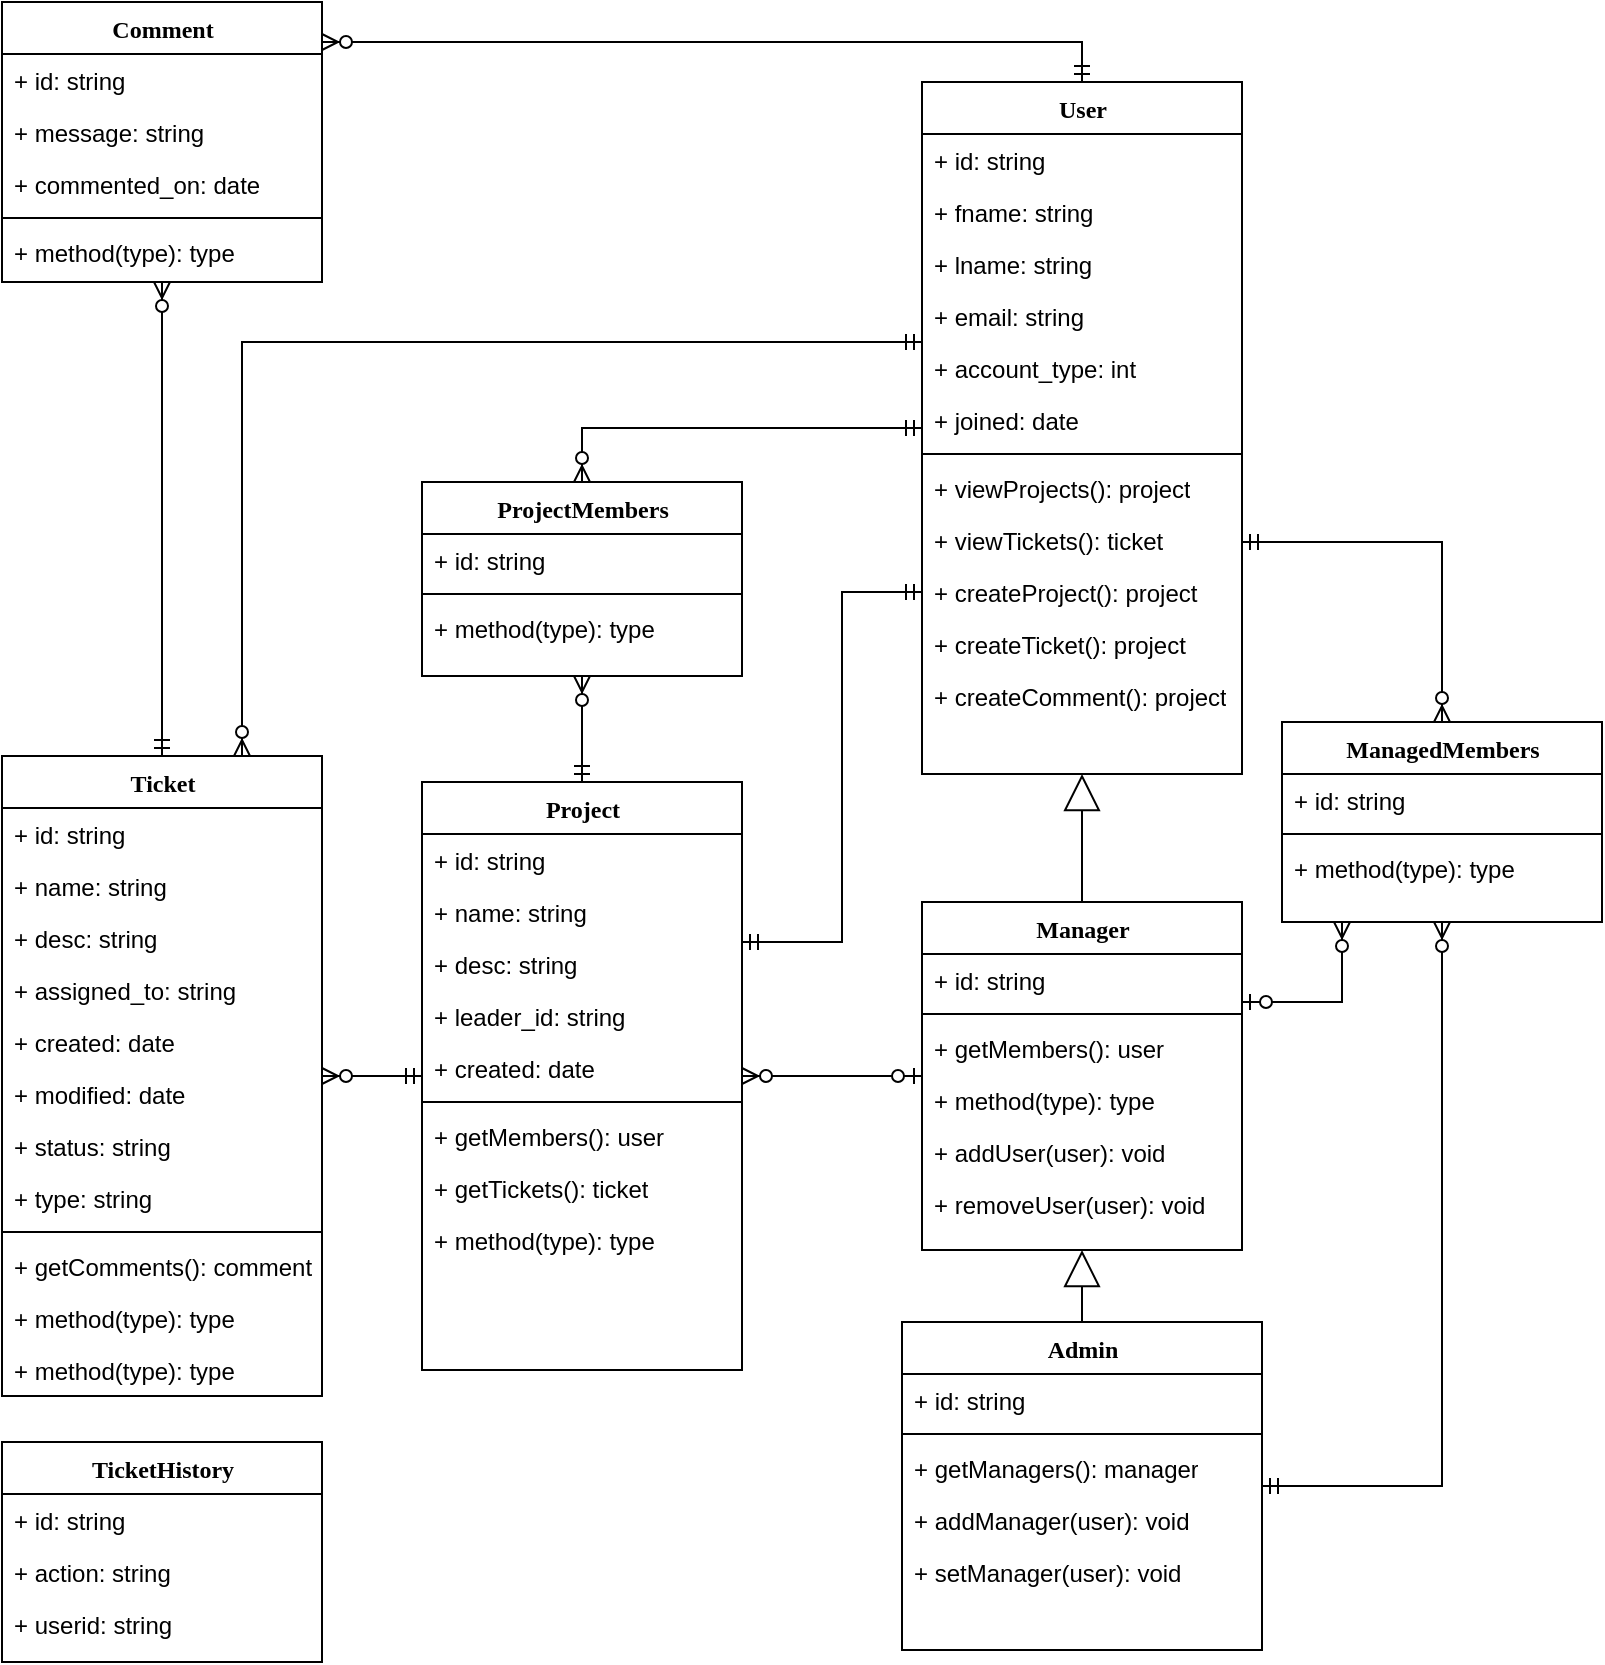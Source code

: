 <mxfile version="13.2.4" type="device"><diagram name="Page-1" id="9f46799a-70d6-7492-0946-bef42562c5a5"><mxGraphModel dx="1264" dy="592" grid="1" gridSize="10" guides="1" tooltips="1" connect="1" arrows="1" fold="1" page="1" pageScale="1" pageWidth="1100" pageHeight="850" background="#ffffff" math="0" shadow="0"><root><mxCell id="0"/><mxCell id="1" parent="0"/><mxCell id="mtLnhaWmC1mbXAbmF6wp-49" style="edgeStyle=orthogonalEdgeStyle;rounded=0;orthogonalLoop=1;jettySize=auto;html=1;startArrow=ERmandOne;startFill=0;endArrow=ERzeroToMany;endFill=1;entryX=0.5;entryY=0;entryDx=0;entryDy=0;" parent="1" source="78961159f06e98e8-43" target="mtLnhaWmC1mbXAbmF6wp-14" edge="1"><mxGeometry relative="1" as="geometry"/></mxCell><mxCell id="mtLnhaWmC1mbXAbmF6wp-52" style="edgeStyle=orthogonalEdgeStyle;rounded=0;orthogonalLoop=1;jettySize=auto;html=1;entryX=0.75;entryY=0;entryDx=0;entryDy=0;endArrow=ERzeroToMany;endFill=1;startArrow=ERmandOne;startFill=0;" parent="1" source="78961159f06e98e8-43" target="78961159f06e98e8-30" edge="1"><mxGeometry relative="1" as="geometry"><Array as="points"><mxPoint x="410" y="180"/></Array></mxGeometry></mxCell><mxCell id="mtLnhaWmC1mbXAbmF6wp-53" style="edgeStyle=orthogonalEdgeStyle;rounded=0;orthogonalLoop=1;jettySize=auto;html=1;entryX=0.5;entryY=0;entryDx=0;entryDy=0;endArrow=ERmandOne;endFill=0;startArrow=ERzeroToMany;startFill=1;exitX=0.5;exitY=1;exitDx=0;exitDy=0;" parent="1" source="mtLnhaWmC1mbXAbmF6wp-37" target="78961159f06e98e8-30" edge="1"><mxGeometry relative="1" as="geometry"><Array as="points"><mxPoint x="370" y="180"/><mxPoint x="370" y="180"/></Array></mxGeometry></mxCell><mxCell id="78961159f06e98e8-128" style="edgeStyle=orthogonalEdgeStyle;html=1;labelBackgroundColor=none;startFill=0;startSize=8;endArrow=block;endFill=0;endSize=16;fontFamily=Verdana;fontSize=12;exitX=0.5;exitY=0;exitDx=0;exitDy=0;entryX=0.5;entryY=1;entryDx=0;entryDy=0;" parent="1" source="78961159f06e98e8-82" target="mtLnhaWmC1mbXAbmF6wp-4" edge="1"><mxGeometry relative="1" as="geometry"><Array as="points"><mxPoint x="830" y="670"/></Array></mxGeometry></mxCell><mxCell id="mtLnhaWmC1mbXAbmF6wp-11" style="edgeStyle=orthogonalEdgeStyle;html=1;labelBackgroundColor=none;startFill=0;startSize=8;endArrow=block;endFill=0;endSize=16;fontFamily=Verdana;fontSize=12;exitX=0.5;exitY=0;exitDx=0;exitDy=0;entryX=0.5;entryY=1;entryDx=0;entryDy=0;" parent="1" source="mtLnhaWmC1mbXAbmF6wp-4" target="78961159f06e98e8-43" edge="1"><mxGeometry relative="1" as="geometry"><Array as="points"><mxPoint x="830" y="450"/><mxPoint x="830" y="450"/></Array><mxPoint x="830" y="482" as="sourcePoint"/><mxPoint x="830" y="360" as="targetPoint"/></mxGeometry></mxCell><mxCell id="mtLnhaWmC1mbXAbmF6wp-50" style="edgeStyle=orthogonalEdgeStyle;rounded=0;orthogonalLoop=1;jettySize=auto;html=1;endArrow=ERmandOne;endFill=0;startArrow=ERzeroToMany;startFill=1;" parent="1" source="mtLnhaWmC1mbXAbmF6wp-14" target="mtLnhaWmC1mbXAbmF6wp-26" edge="1"><mxGeometry relative="1" as="geometry"/></mxCell><mxCell id="mtLnhaWmC1mbXAbmF6wp-51" style="edgeStyle=orthogonalEdgeStyle;rounded=0;orthogonalLoop=1;jettySize=auto;html=1;startArrow=ERmandOne;startFill=0;endArrow=ERzeroToMany;endFill=1;" parent="1" source="mtLnhaWmC1mbXAbmF6wp-26" target="78961159f06e98e8-30" edge="1"><mxGeometry relative="1" as="geometry"/></mxCell><mxCell id="mtLnhaWmC1mbXAbmF6wp-54" style="edgeStyle=orthogonalEdgeStyle;rounded=0;orthogonalLoop=1;jettySize=auto;html=1;startArrow=ERzeroToOne;startFill=1;endArrow=ERzeroToMany;endFill=1;" parent="1" source="mtLnhaWmC1mbXAbmF6wp-4" target="mtLnhaWmC1mbXAbmF6wp-26" edge="1"><mxGeometry relative="1" as="geometry"/></mxCell><mxCell id="mtLnhaWmC1mbXAbmF6wp-48" style="edgeStyle=orthogonalEdgeStyle;rounded=0;orthogonalLoop=1;jettySize=auto;html=1;entryX=0.5;entryY=0;entryDx=0;entryDy=0;endArrow=ERmandOne;endFill=0;startArrow=ERzeroToMany;startFill=1;" parent="1" source="mtLnhaWmC1mbXAbmF6wp-37" target="78961159f06e98e8-43" edge="1"><mxGeometry relative="1" as="geometry"><mxPoint x="570" y="-110" as="sourcePoint"/><Array as="points"><mxPoint x="830" y="30"/></Array></mxGeometry></mxCell><mxCell id="mtLnhaWmC1mbXAbmF6wp-109" style="edgeStyle=orthogonalEdgeStyle;rounded=0;orthogonalLoop=1;jettySize=auto;html=1;startArrow=ERmandOne;startFill=0;endArrow=ERmandOne;endFill=0;" parent="1" source="78961159f06e98e8-43" target="mtLnhaWmC1mbXAbmF6wp-26" edge="1"><mxGeometry relative="1" as="geometry"><Array as="points"><mxPoint x="710" y="305"/><mxPoint x="710" y="480"/></Array></mxGeometry></mxCell><mxCell id="78961159f06e98e8-43" value="User" style="swimlane;html=1;fontStyle=1;align=center;verticalAlign=top;childLayout=stackLayout;horizontal=1;startSize=26;horizontalStack=0;resizeParent=1;resizeLast=0;collapsible=1;marginBottom=0;swimlaneFillColor=#ffffff;rounded=0;shadow=0;comic=0;labelBackgroundColor=none;strokeWidth=1;fillColor=none;fontFamily=Verdana;fontSize=12" parent="1" vertex="1"><mxGeometry x="750" y="50" width="160" height="346" as="geometry"/></mxCell><mxCell id="78961159f06e98e8-44" value="+ id: string" style="text;html=1;strokeColor=none;fillColor=none;align=left;verticalAlign=top;spacingLeft=4;spacingRight=4;whiteSpace=wrap;overflow=hidden;rotatable=0;points=[[0,0.5],[1,0.5]];portConstraint=eastwest;" parent="78961159f06e98e8-43" vertex="1"><mxGeometry y="26" width="160" height="26" as="geometry"/></mxCell><mxCell id="78961159f06e98e8-45" value="+ fname: string" style="text;html=1;strokeColor=none;fillColor=none;align=left;verticalAlign=top;spacingLeft=4;spacingRight=4;whiteSpace=wrap;overflow=hidden;rotatable=0;points=[[0,0.5],[1,0.5]];portConstraint=eastwest;" parent="78961159f06e98e8-43" vertex="1"><mxGeometry y="52" width="160" height="26" as="geometry"/></mxCell><mxCell id="78961159f06e98e8-49" value="+ lname: string" style="text;html=1;strokeColor=none;fillColor=none;align=left;verticalAlign=top;spacingLeft=4;spacingRight=4;whiteSpace=wrap;overflow=hidden;rotatable=0;points=[[0,0.5],[1,0.5]];portConstraint=eastwest;" parent="78961159f06e98e8-43" vertex="1"><mxGeometry y="78" width="160" height="26" as="geometry"/></mxCell><mxCell id="mtLnhaWmC1mbXAbmF6wp-2" value="+ email: string" style="text;html=1;strokeColor=none;fillColor=none;align=left;verticalAlign=top;spacingLeft=4;spacingRight=4;whiteSpace=wrap;overflow=hidden;rotatable=0;points=[[0,0.5],[1,0.5]];portConstraint=eastwest;" parent="78961159f06e98e8-43" vertex="1"><mxGeometry y="104" width="160" height="26" as="geometry"/></mxCell><mxCell id="78961159f06e98e8-50" value="+ account_type: int" style="text;html=1;strokeColor=none;fillColor=none;align=left;verticalAlign=top;spacingLeft=4;spacingRight=4;whiteSpace=wrap;overflow=hidden;rotatable=0;points=[[0,0.5],[1,0.5]];portConstraint=eastwest;" parent="78961159f06e98e8-43" vertex="1"><mxGeometry y="130" width="160" height="26" as="geometry"/></mxCell><mxCell id="mtLnhaWmC1mbXAbmF6wp-3" value="+ joined: date" style="text;html=1;strokeColor=none;fillColor=none;align=left;verticalAlign=top;spacingLeft=4;spacingRight=4;whiteSpace=wrap;overflow=hidden;rotatable=0;points=[[0,0.5],[1,0.5]];portConstraint=eastwest;" parent="78961159f06e98e8-43" vertex="1"><mxGeometry y="156" width="160" height="26" as="geometry"/></mxCell><mxCell id="78961159f06e98e8-51" value="" style="line;html=1;strokeWidth=1;fillColor=none;align=left;verticalAlign=middle;spacingTop=-1;spacingLeft=3;spacingRight=3;rotatable=0;labelPosition=right;points=[];portConstraint=eastwest;" parent="78961159f06e98e8-43" vertex="1"><mxGeometry y="182" width="160" height="8" as="geometry"/></mxCell><mxCell id="78961159f06e98e8-52" value="+ viewProjects(): project" style="text;html=1;strokeColor=none;fillColor=none;align=left;verticalAlign=top;spacingLeft=4;spacingRight=4;whiteSpace=wrap;overflow=hidden;rotatable=0;points=[[0,0.5],[1,0.5]];portConstraint=eastwest;" parent="78961159f06e98e8-43" vertex="1"><mxGeometry y="190" width="160" height="26" as="geometry"/></mxCell><mxCell id="78961159f06e98e8-53" value="+ viewTickets(): ticket" style="text;html=1;strokeColor=none;fillColor=none;align=left;verticalAlign=top;spacingLeft=4;spacingRight=4;whiteSpace=wrap;overflow=hidden;rotatable=0;points=[[0,0.5],[1,0.5]];portConstraint=eastwest;" parent="78961159f06e98e8-43" vertex="1"><mxGeometry y="216" width="160" height="26" as="geometry"/></mxCell><mxCell id="mtLnhaWmC1mbXAbmF6wp-69" value="+ createProject(): project" style="text;html=1;strokeColor=none;fillColor=none;align=left;verticalAlign=top;spacingLeft=4;spacingRight=4;whiteSpace=wrap;overflow=hidden;rotatable=0;points=[[0,0.5],[1,0.5]];portConstraint=eastwest;" parent="78961159f06e98e8-43" vertex="1"><mxGeometry y="242" width="160" height="26" as="geometry"/></mxCell><mxCell id="mtLnhaWmC1mbXAbmF6wp-70" value="+ createTicket(): project" style="text;html=1;strokeColor=none;fillColor=none;align=left;verticalAlign=top;spacingLeft=4;spacingRight=4;whiteSpace=wrap;overflow=hidden;rotatable=0;points=[[0,0.5],[1,0.5]];portConstraint=eastwest;" parent="78961159f06e98e8-43" vertex="1"><mxGeometry y="268" width="160" height="26" as="geometry"/></mxCell><mxCell id="mtLnhaWmC1mbXAbmF6wp-71" value="+ createComment(): project" style="text;html=1;strokeColor=none;fillColor=none;align=left;verticalAlign=top;spacingLeft=4;spacingRight=4;whiteSpace=wrap;overflow=hidden;rotatable=0;points=[[0,0.5],[1,0.5]];portConstraint=eastwest;" parent="78961159f06e98e8-43" vertex="1"><mxGeometry y="294" width="160" height="26" as="geometry"/></mxCell><mxCell id="mtLnhaWmC1mbXAbmF6wp-106" style="edgeStyle=orthogonalEdgeStyle;rounded=0;orthogonalLoop=1;jettySize=auto;html=1;startArrow=ERzeroToOne;startFill=1;endArrow=ERzeroToMany;endFill=1;" parent="1" source="mtLnhaWmC1mbXAbmF6wp-4" target="mtLnhaWmC1mbXAbmF6wp-100" edge="1"><mxGeometry relative="1" as="geometry"><Array as="points"><mxPoint x="960" y="510"/></Array></mxGeometry></mxCell><mxCell id="mtLnhaWmC1mbXAbmF6wp-107" style="edgeStyle=orthogonalEdgeStyle;rounded=0;orthogonalLoop=1;jettySize=auto;html=1;exitX=0.5;exitY=0;exitDx=0;exitDy=0;startArrow=ERzeroToMany;startFill=1;endArrow=ERmandOne;endFill=0;" parent="1" source="mtLnhaWmC1mbXAbmF6wp-100" target="78961159f06e98e8-43" edge="1"><mxGeometry relative="1" as="geometry"><Array as="points"><mxPoint x="1010" y="280"/></Array></mxGeometry></mxCell><mxCell id="mtLnhaWmC1mbXAbmF6wp-4" value="Manager" style="swimlane;html=1;fontStyle=1;align=center;verticalAlign=top;childLayout=stackLayout;horizontal=1;startSize=26;horizontalStack=0;resizeParent=1;resizeLast=0;collapsible=1;marginBottom=0;swimlaneFillColor=#ffffff;rounded=0;shadow=0;comic=0;labelBackgroundColor=none;strokeWidth=1;fillColor=none;fontFamily=Verdana;fontSize=12" parent="1" vertex="1"><mxGeometry x="750" y="460" width="160" height="174" as="geometry"/></mxCell><mxCell id="mtLnhaWmC1mbXAbmF6wp-5" value="+ id: string" style="text;html=1;strokeColor=none;fillColor=none;align=left;verticalAlign=top;spacingLeft=4;spacingRight=4;whiteSpace=wrap;overflow=hidden;rotatable=0;points=[[0,0.5],[1,0.5]];portConstraint=eastwest;" parent="mtLnhaWmC1mbXAbmF6wp-4" vertex="1"><mxGeometry y="26" width="160" height="26" as="geometry"/></mxCell><mxCell id="mtLnhaWmC1mbXAbmF6wp-8" value="" style="line;html=1;strokeWidth=1;fillColor=none;align=left;verticalAlign=middle;spacingTop=-1;spacingLeft=3;spacingRight=3;rotatable=0;labelPosition=right;points=[];portConstraint=eastwest;" parent="mtLnhaWmC1mbXAbmF6wp-4" vertex="1"><mxGeometry y="52" width="160" height="8" as="geometry"/></mxCell><mxCell id="mtLnhaWmC1mbXAbmF6wp-9" value="+ getMembers(): user" style="text;html=1;strokeColor=none;fillColor=none;align=left;verticalAlign=top;spacingLeft=4;spacingRight=4;whiteSpace=wrap;overflow=hidden;rotatable=0;points=[[0,0.5],[1,0.5]];portConstraint=eastwest;" parent="mtLnhaWmC1mbXAbmF6wp-4" vertex="1"><mxGeometry y="60" width="160" height="26" as="geometry"/></mxCell><mxCell id="mtLnhaWmC1mbXAbmF6wp-10" value="+ method(type): type" style="text;html=1;strokeColor=none;fillColor=none;align=left;verticalAlign=top;spacingLeft=4;spacingRight=4;whiteSpace=wrap;overflow=hidden;rotatable=0;points=[[0,0.5],[1,0.5]];portConstraint=eastwest;" parent="mtLnhaWmC1mbXAbmF6wp-4" vertex="1"><mxGeometry y="86" width="160" height="26" as="geometry"/></mxCell><mxCell id="mtLnhaWmC1mbXAbmF6wp-67" value="+ addUser(user): void" style="text;html=1;strokeColor=none;fillColor=none;align=left;verticalAlign=top;spacingLeft=4;spacingRight=4;whiteSpace=wrap;overflow=hidden;rotatable=0;points=[[0,0.5],[1,0.5]];portConstraint=eastwest;" parent="mtLnhaWmC1mbXAbmF6wp-4" vertex="1"><mxGeometry y="112" width="160" height="26" as="geometry"/></mxCell><mxCell id="mtLnhaWmC1mbXAbmF6wp-68" value="+ removeUser(user): void" style="text;html=1;strokeColor=none;fillColor=none;align=left;verticalAlign=top;spacingLeft=4;spacingRight=4;whiteSpace=wrap;overflow=hidden;rotatable=0;points=[[0,0.5],[1,0.5]];portConstraint=eastwest;" parent="mtLnhaWmC1mbXAbmF6wp-4" vertex="1"><mxGeometry y="138" width="160" height="26" as="geometry"/></mxCell><mxCell id="mtLnhaWmC1mbXAbmF6wp-108" style="edgeStyle=orthogonalEdgeStyle;rounded=0;orthogonalLoop=1;jettySize=auto;html=1;endArrow=ERzeroToMany;endFill=1;startArrow=ERmandOne;startFill=0;" parent="1" source="78961159f06e98e8-82" target="mtLnhaWmC1mbXAbmF6wp-100" edge="1"><mxGeometry relative="1" as="geometry"><Array as="points"><mxPoint x="1010" y="752"/></Array></mxGeometry></mxCell><mxCell id="mtLnhaWmC1mbXAbmF6wp-37" value="Comment" style="swimlane;html=1;fontStyle=1;align=center;verticalAlign=top;childLayout=stackLayout;horizontal=1;startSize=26;horizontalStack=0;resizeParent=1;resizeLast=0;collapsible=1;marginBottom=0;swimlaneFillColor=#ffffff;rounded=0;shadow=0;comic=0;labelBackgroundColor=none;strokeWidth=1;fillColor=none;fontFamily=Verdana;fontSize=12" parent="1" vertex="1"><mxGeometry x="290" y="10" width="160" height="140" as="geometry"/></mxCell><mxCell id="mtLnhaWmC1mbXAbmF6wp-38" value="+ id: string" style="text;html=1;strokeColor=none;fillColor=none;align=left;verticalAlign=top;spacingLeft=4;spacingRight=4;whiteSpace=wrap;overflow=hidden;rotatable=0;points=[[0,0.5],[1,0.5]];portConstraint=eastwest;" parent="mtLnhaWmC1mbXAbmF6wp-37" vertex="1"><mxGeometry y="26" width="160" height="26" as="geometry"/></mxCell><mxCell id="mtLnhaWmC1mbXAbmF6wp-39" value="+ message: string" style="text;html=1;strokeColor=none;fillColor=none;align=left;verticalAlign=top;spacingLeft=4;spacingRight=4;whiteSpace=wrap;overflow=hidden;rotatable=0;points=[[0,0.5],[1,0.5]];portConstraint=eastwest;" parent="mtLnhaWmC1mbXAbmF6wp-37" vertex="1"><mxGeometry y="52" width="160" height="26" as="geometry"/></mxCell><mxCell id="mtLnhaWmC1mbXAbmF6wp-40" value="+ commented_on: date" style="text;html=1;strokeColor=none;fillColor=none;align=left;verticalAlign=top;spacingLeft=4;spacingRight=4;whiteSpace=wrap;overflow=hidden;rotatable=0;points=[[0,0.5],[1,0.5]];portConstraint=eastwest;" parent="mtLnhaWmC1mbXAbmF6wp-37" vertex="1"><mxGeometry y="78" width="160" height="26" as="geometry"/></mxCell><mxCell id="mtLnhaWmC1mbXAbmF6wp-44" value="" style="line;html=1;strokeWidth=1;fillColor=none;align=left;verticalAlign=middle;spacingTop=-1;spacingLeft=3;spacingRight=3;rotatable=0;labelPosition=right;points=[];portConstraint=eastwest;" parent="mtLnhaWmC1mbXAbmF6wp-37" vertex="1"><mxGeometry y="104" width="160" height="8" as="geometry"/></mxCell><mxCell id="mtLnhaWmC1mbXAbmF6wp-45" value="+ method(type): type" style="text;html=1;strokeColor=none;fillColor=none;align=left;verticalAlign=top;spacingLeft=4;spacingRight=4;whiteSpace=wrap;overflow=hidden;rotatable=0;points=[[0,0.5],[1,0.5]];portConstraint=eastwest;" parent="mtLnhaWmC1mbXAbmF6wp-37" vertex="1"><mxGeometry y="112" width="160" height="26" as="geometry"/></mxCell><mxCell id="78961159f06e98e8-82" value="Admin" style="swimlane;html=1;fontStyle=1;align=center;verticalAlign=top;childLayout=stackLayout;horizontal=1;startSize=26;horizontalStack=0;resizeParent=1;resizeLast=0;collapsible=1;marginBottom=0;swimlaneFillColor=#ffffff;rounded=0;shadow=0;comic=0;labelBackgroundColor=none;strokeWidth=1;fillColor=none;fontFamily=Verdana;fontSize=12" parent="1" vertex="1"><mxGeometry x="740" y="670" width="180" height="164" as="geometry"/></mxCell><mxCell id="78961159f06e98e8-83" value="+ id: string" style="text;html=1;strokeColor=none;fillColor=none;align=left;verticalAlign=top;spacingLeft=4;spacingRight=4;whiteSpace=wrap;overflow=hidden;rotatable=0;points=[[0,0.5],[1,0.5]];portConstraint=eastwest;" parent="78961159f06e98e8-82" vertex="1"><mxGeometry y="26" width="180" height="26" as="geometry"/></mxCell><mxCell id="78961159f06e98e8-90" value="" style="line;html=1;strokeWidth=1;fillColor=none;align=left;verticalAlign=middle;spacingTop=-1;spacingLeft=3;spacingRight=3;rotatable=0;labelPosition=right;points=[];portConstraint=eastwest;" parent="78961159f06e98e8-82" vertex="1"><mxGeometry y="52" width="180" height="8" as="geometry"/></mxCell><mxCell id="78961159f06e98e8-91" value="+ getManagers(): manager" style="text;html=1;strokeColor=none;fillColor=none;align=left;verticalAlign=top;spacingLeft=4;spacingRight=4;whiteSpace=wrap;overflow=hidden;rotatable=0;points=[[0,0.5],[1,0.5]];portConstraint=eastwest;" parent="78961159f06e98e8-82" vertex="1"><mxGeometry y="60" width="180" height="26" as="geometry"/></mxCell><mxCell id="78961159f06e98e8-94" value="+ addManager(user): void" style="text;html=1;strokeColor=none;fillColor=none;align=left;verticalAlign=top;spacingLeft=4;spacingRight=4;whiteSpace=wrap;overflow=hidden;rotatable=0;points=[[0,0.5],[1,0.5]];portConstraint=eastwest;" parent="78961159f06e98e8-82" vertex="1"><mxGeometry y="86" width="180" height="26" as="geometry"/></mxCell><mxCell id="mtLnhaWmC1mbXAbmF6wp-84" value="+ setManager(user): void" style="text;html=1;strokeColor=none;fillColor=none;align=left;verticalAlign=top;spacingLeft=4;spacingRight=4;whiteSpace=wrap;overflow=hidden;rotatable=0;points=[[0,0.5],[1,0.5]];portConstraint=eastwest;" parent="78961159f06e98e8-82" vertex="1"><mxGeometry y="112" width="180" height="26" as="geometry"/></mxCell><mxCell id="mtLnhaWmC1mbXAbmF6wp-100" value="ManagedMembers" style="swimlane;html=1;fontStyle=1;align=center;verticalAlign=top;childLayout=stackLayout;horizontal=1;startSize=26;horizontalStack=0;resizeParent=1;resizeLast=0;collapsible=1;marginBottom=0;swimlaneFillColor=#ffffff;rounded=0;shadow=0;comic=0;labelBackgroundColor=none;strokeWidth=1;fillColor=none;fontFamily=Verdana;fontSize=12" parent="1" vertex="1"><mxGeometry x="930" y="370" width="160" height="100" as="geometry"/></mxCell><mxCell id="mtLnhaWmC1mbXAbmF6wp-101" value="+ id: string" style="text;html=1;strokeColor=none;fillColor=none;align=left;verticalAlign=top;spacingLeft=4;spacingRight=4;whiteSpace=wrap;overflow=hidden;rotatable=0;points=[[0,0.5],[1,0.5]];portConstraint=eastwest;" parent="mtLnhaWmC1mbXAbmF6wp-100" vertex="1"><mxGeometry y="26" width="160" height="26" as="geometry"/></mxCell><mxCell id="mtLnhaWmC1mbXAbmF6wp-102" value="" style="line;html=1;strokeWidth=1;fillColor=none;align=left;verticalAlign=middle;spacingTop=-1;spacingLeft=3;spacingRight=3;rotatable=0;labelPosition=right;points=[];portConstraint=eastwest;" parent="mtLnhaWmC1mbXAbmF6wp-100" vertex="1"><mxGeometry y="52" width="160" height="8" as="geometry"/></mxCell><mxCell id="mtLnhaWmC1mbXAbmF6wp-103" value="+ method(type): type" style="text;html=1;strokeColor=none;fillColor=none;align=left;verticalAlign=top;spacingLeft=4;spacingRight=4;whiteSpace=wrap;overflow=hidden;rotatable=0;points=[[0,0.5],[1,0.5]];portConstraint=eastwest;" parent="mtLnhaWmC1mbXAbmF6wp-100" vertex="1"><mxGeometry y="60" width="160" height="26" as="geometry"/></mxCell><mxCell id="mtLnhaWmC1mbXAbmF6wp-26" value="Project" style="swimlane;html=1;fontStyle=1;align=center;verticalAlign=top;childLayout=stackLayout;horizontal=1;startSize=26;horizontalStack=0;resizeParent=1;resizeLast=0;collapsible=1;marginBottom=0;swimlaneFillColor=#ffffff;rounded=0;shadow=0;comic=0;labelBackgroundColor=none;strokeWidth=1;fillColor=none;fontFamily=Verdana;fontSize=12" parent="1" vertex="1"><mxGeometry x="500" y="400" width="160" height="294" as="geometry"/></mxCell><mxCell id="mtLnhaWmC1mbXAbmF6wp-27" value="+ id: string" style="text;html=1;strokeColor=none;fillColor=none;align=left;verticalAlign=top;spacingLeft=4;spacingRight=4;whiteSpace=wrap;overflow=hidden;rotatable=0;points=[[0,0.5],[1,0.5]];portConstraint=eastwest;" parent="mtLnhaWmC1mbXAbmF6wp-26" vertex="1"><mxGeometry y="26" width="160" height="26" as="geometry"/></mxCell><mxCell id="mtLnhaWmC1mbXAbmF6wp-28" value="+ name: string" style="text;html=1;strokeColor=none;fillColor=none;align=left;verticalAlign=top;spacingLeft=4;spacingRight=4;whiteSpace=wrap;overflow=hidden;rotatable=0;points=[[0,0.5],[1,0.5]];portConstraint=eastwest;" parent="mtLnhaWmC1mbXAbmF6wp-26" vertex="1"><mxGeometry y="52" width="160" height="26" as="geometry"/></mxCell><mxCell id="mtLnhaWmC1mbXAbmF6wp-29" value="+ desc: string" style="text;html=1;strokeColor=none;fillColor=none;align=left;verticalAlign=top;spacingLeft=4;spacingRight=4;whiteSpace=wrap;overflow=hidden;rotatable=0;points=[[0,0.5],[1,0.5]];portConstraint=eastwest;" parent="mtLnhaWmC1mbXAbmF6wp-26" vertex="1"><mxGeometry y="78" width="160" height="26" as="geometry"/></mxCell><mxCell id="mtLnhaWmC1mbXAbmF6wp-31" value="+ leader_id: string" style="text;html=1;strokeColor=none;fillColor=none;align=left;verticalAlign=top;spacingLeft=4;spacingRight=4;whiteSpace=wrap;overflow=hidden;rotatable=0;points=[[0,0.5],[1,0.5]];portConstraint=eastwest;" parent="mtLnhaWmC1mbXAbmF6wp-26" vertex="1"><mxGeometry y="104" width="160" height="26" as="geometry"/></mxCell><mxCell id="mtLnhaWmC1mbXAbmF6wp-32" value="+ created: date" style="text;html=1;strokeColor=none;fillColor=none;align=left;verticalAlign=top;spacingLeft=4;spacingRight=4;whiteSpace=wrap;overflow=hidden;rotatable=0;points=[[0,0.5],[1,0.5]];portConstraint=eastwest;" parent="mtLnhaWmC1mbXAbmF6wp-26" vertex="1"><mxGeometry y="130" width="160" height="26" as="geometry"/></mxCell><mxCell id="mtLnhaWmC1mbXAbmF6wp-33" value="" style="line;html=1;strokeWidth=1;fillColor=none;align=left;verticalAlign=middle;spacingTop=-1;spacingLeft=3;spacingRight=3;rotatable=0;labelPosition=right;points=[];portConstraint=eastwest;" parent="mtLnhaWmC1mbXAbmF6wp-26" vertex="1"><mxGeometry y="156" width="160" height="8" as="geometry"/></mxCell><mxCell id="mtLnhaWmC1mbXAbmF6wp-34" value="+ getMembers(): user" style="text;html=1;strokeColor=none;fillColor=none;align=left;verticalAlign=top;spacingLeft=4;spacingRight=4;whiteSpace=wrap;overflow=hidden;rotatable=0;points=[[0,0.5],[1,0.5]];portConstraint=eastwest;" parent="mtLnhaWmC1mbXAbmF6wp-26" vertex="1"><mxGeometry y="164" width="160" height="26" as="geometry"/></mxCell><mxCell id="mtLnhaWmC1mbXAbmF6wp-35" value="+ getTickets(): ticket" style="text;html=1;strokeColor=none;fillColor=none;align=left;verticalAlign=top;spacingLeft=4;spacingRight=4;whiteSpace=wrap;overflow=hidden;rotatable=0;points=[[0,0.5],[1,0.5]];portConstraint=eastwest;" parent="mtLnhaWmC1mbXAbmF6wp-26" vertex="1"><mxGeometry y="190" width="160" height="26" as="geometry"/></mxCell><mxCell id="mtLnhaWmC1mbXAbmF6wp-36" value="+ method(type): type" style="text;html=1;strokeColor=none;fillColor=none;align=left;verticalAlign=top;spacingLeft=4;spacingRight=4;whiteSpace=wrap;overflow=hidden;rotatable=0;points=[[0,0.5],[1,0.5]];portConstraint=eastwest;" parent="mtLnhaWmC1mbXAbmF6wp-26" vertex="1"><mxGeometry y="216" width="160" height="26" as="geometry"/></mxCell><mxCell id="78961159f06e98e8-30" value="Ticket" style="swimlane;html=1;fontStyle=1;align=center;verticalAlign=top;childLayout=stackLayout;horizontal=1;startSize=26;horizontalStack=0;resizeParent=1;resizeLast=0;collapsible=1;marginBottom=0;swimlaneFillColor=#ffffff;rounded=0;shadow=0;comic=0;labelBackgroundColor=none;strokeWidth=1;fillColor=none;fontFamily=Verdana;fontSize=12" parent="1" vertex="1"><mxGeometry x="290" y="387" width="160" height="320" as="geometry"/></mxCell><mxCell id="mtLnhaWmC1mbXAbmF6wp-13" value="+ id: string" style="text;html=1;strokeColor=none;fillColor=none;align=left;verticalAlign=top;spacingLeft=4;spacingRight=4;whiteSpace=wrap;overflow=hidden;rotatable=0;points=[[0,0.5],[1,0.5]];portConstraint=eastwest;" parent="78961159f06e98e8-30" vertex="1"><mxGeometry y="26" width="160" height="26" as="geometry"/></mxCell><mxCell id="78961159f06e98e8-31" value="+ name: string" style="text;html=1;strokeColor=none;fillColor=none;align=left;verticalAlign=top;spacingLeft=4;spacingRight=4;whiteSpace=wrap;overflow=hidden;rotatable=0;points=[[0,0.5],[1,0.5]];portConstraint=eastwest;" parent="78961159f06e98e8-30" vertex="1"><mxGeometry y="52" width="160" height="26" as="geometry"/></mxCell><mxCell id="78961159f06e98e8-32" value="+ desc: string" style="text;html=1;strokeColor=none;fillColor=none;align=left;verticalAlign=top;spacingLeft=4;spacingRight=4;whiteSpace=wrap;overflow=hidden;rotatable=0;points=[[0,0.5],[1,0.5]];portConstraint=eastwest;" parent="78961159f06e98e8-30" vertex="1"><mxGeometry y="78" width="160" height="26" as="geometry"/></mxCell><mxCell id="mtLnhaWmC1mbXAbmF6wp-75" value="+ assigned_to: string" style="text;html=1;strokeColor=none;fillColor=none;align=left;verticalAlign=top;spacingLeft=4;spacingRight=4;whiteSpace=wrap;overflow=hidden;rotatable=0;points=[[0,0.5],[1,0.5]];portConstraint=eastwest;" parent="78961159f06e98e8-30" vertex="1"><mxGeometry y="104" width="160" height="26" as="geometry"/></mxCell><mxCell id="78961159f06e98e8-36" value="+ created: date" style="text;html=1;strokeColor=none;fillColor=none;align=left;verticalAlign=top;spacingLeft=4;spacingRight=4;whiteSpace=wrap;overflow=hidden;rotatable=0;points=[[0,0.5],[1,0.5]];portConstraint=eastwest;" parent="78961159f06e98e8-30" vertex="1"><mxGeometry y="130" width="160" height="26" as="geometry"/></mxCell><mxCell id="78961159f06e98e8-34" value="+ modified: date" style="text;html=1;strokeColor=none;fillColor=none;align=left;verticalAlign=top;spacingLeft=4;spacingRight=4;whiteSpace=wrap;overflow=hidden;rotatable=0;points=[[0,0.5],[1,0.5]];portConstraint=eastwest;" parent="78961159f06e98e8-30" vertex="1"><mxGeometry y="156" width="160" height="26" as="geometry"/></mxCell><mxCell id="mtLnhaWmC1mbXAbmF6wp-74" value="+ status: string" style="text;html=1;strokeColor=none;fillColor=none;align=left;verticalAlign=top;spacingLeft=4;spacingRight=4;whiteSpace=wrap;overflow=hidden;rotatable=0;points=[[0,0.5],[1,0.5]];portConstraint=eastwest;" parent="78961159f06e98e8-30" vertex="1"><mxGeometry y="182" width="160" height="26" as="geometry"/></mxCell><mxCell id="mtLnhaWmC1mbXAbmF6wp-76" value="+ type: string" style="text;html=1;strokeColor=none;fillColor=none;align=left;verticalAlign=top;spacingLeft=4;spacingRight=4;whiteSpace=wrap;overflow=hidden;rotatable=0;points=[[0,0.5],[1,0.5]];portConstraint=eastwest;" parent="78961159f06e98e8-30" vertex="1"><mxGeometry y="208" width="160" height="26" as="geometry"/></mxCell><mxCell id="78961159f06e98e8-38" value="" style="line;html=1;strokeWidth=1;fillColor=none;align=left;verticalAlign=middle;spacingTop=-1;spacingLeft=3;spacingRight=3;rotatable=0;labelPosition=right;points=[];portConstraint=eastwest;" parent="78961159f06e98e8-30" vertex="1"><mxGeometry y="234" width="160" height="8" as="geometry"/></mxCell><mxCell id="78961159f06e98e8-39" value="+ getComments(): comment" style="text;html=1;strokeColor=none;fillColor=none;align=left;verticalAlign=top;spacingLeft=4;spacingRight=4;whiteSpace=wrap;overflow=hidden;rotatable=0;points=[[0,0.5],[1,0.5]];portConstraint=eastwest;" parent="78961159f06e98e8-30" vertex="1"><mxGeometry y="242" width="160" height="26" as="geometry"/></mxCell><mxCell id="78961159f06e98e8-40" value="+ method(type): type" style="text;html=1;strokeColor=none;fillColor=none;align=left;verticalAlign=top;spacingLeft=4;spacingRight=4;whiteSpace=wrap;overflow=hidden;rotatable=0;points=[[0,0.5],[1,0.5]];portConstraint=eastwest;" parent="78961159f06e98e8-30" vertex="1"><mxGeometry y="268" width="160" height="26" as="geometry"/></mxCell><mxCell id="78961159f06e98e8-42" value="+ method(type): type" style="text;html=1;strokeColor=none;fillColor=none;align=left;verticalAlign=top;spacingLeft=4;spacingRight=4;whiteSpace=wrap;overflow=hidden;rotatable=0;points=[[0,0.5],[1,0.5]];portConstraint=eastwest;" parent="78961159f06e98e8-30" vertex="1"><mxGeometry y="294" width="160" height="26" as="geometry"/></mxCell><mxCell id="mtLnhaWmC1mbXAbmF6wp-14" value="ProjectMembers" style="swimlane;html=1;fontStyle=1;align=center;verticalAlign=top;childLayout=stackLayout;horizontal=1;startSize=26;horizontalStack=0;resizeParent=1;resizeLast=0;collapsible=1;marginBottom=0;swimlaneFillColor=#ffffff;rounded=0;shadow=0;comic=0;labelBackgroundColor=none;strokeWidth=1;fillColor=none;fontFamily=Verdana;fontSize=12" parent="1" vertex="1"><mxGeometry x="500" y="250" width="160" height="97" as="geometry"/></mxCell><mxCell id="mtLnhaWmC1mbXAbmF6wp-15" value="+ id: string" style="text;html=1;strokeColor=none;fillColor=none;align=left;verticalAlign=top;spacingLeft=4;spacingRight=4;whiteSpace=wrap;overflow=hidden;rotatable=0;points=[[0,0.5],[1,0.5]];portConstraint=eastwest;" parent="mtLnhaWmC1mbXAbmF6wp-14" vertex="1"><mxGeometry y="26" width="160" height="26" as="geometry"/></mxCell><mxCell id="mtLnhaWmC1mbXAbmF6wp-21" value="" style="line;html=1;strokeWidth=1;fillColor=none;align=left;verticalAlign=middle;spacingTop=-1;spacingLeft=3;spacingRight=3;rotatable=0;labelPosition=right;points=[];portConstraint=eastwest;" parent="mtLnhaWmC1mbXAbmF6wp-14" vertex="1"><mxGeometry y="52" width="160" height="8" as="geometry"/></mxCell><mxCell id="mtLnhaWmC1mbXAbmF6wp-22" value="+ method(type): type" style="text;html=1;strokeColor=none;fillColor=none;align=left;verticalAlign=top;spacingLeft=4;spacingRight=4;whiteSpace=wrap;overflow=hidden;rotatable=0;points=[[0,0.5],[1,0.5]];portConstraint=eastwest;" parent="mtLnhaWmC1mbXAbmF6wp-14" vertex="1"><mxGeometry y="60" width="160" height="26" as="geometry"/></mxCell><mxCell id="5t1zcpdpIvCCaIoUhsTA-1" value="TicketHistory" style="swimlane;html=1;fontStyle=1;align=center;verticalAlign=top;childLayout=stackLayout;horizontal=1;startSize=26;horizontalStack=0;resizeParent=1;resizeLast=0;collapsible=1;marginBottom=0;swimlaneFillColor=#ffffff;rounded=0;shadow=0;comic=0;labelBackgroundColor=none;strokeWidth=1;fillColor=none;fontFamily=Verdana;fontSize=12" vertex="1" parent="1"><mxGeometry x="290" y="730" width="160" height="110" as="geometry"/></mxCell><mxCell id="5t1zcpdpIvCCaIoUhsTA-2" value="+ id: string" style="text;html=1;strokeColor=none;fillColor=none;align=left;verticalAlign=top;spacingLeft=4;spacingRight=4;whiteSpace=wrap;overflow=hidden;rotatable=0;points=[[0,0.5],[1,0.5]];portConstraint=eastwest;" vertex="1" parent="5t1zcpdpIvCCaIoUhsTA-1"><mxGeometry y="26" width="160" height="26" as="geometry"/></mxCell><mxCell id="5t1zcpdpIvCCaIoUhsTA-3" value="+ action: string" style="text;html=1;strokeColor=none;fillColor=none;align=left;verticalAlign=top;spacingLeft=4;spacingRight=4;whiteSpace=wrap;overflow=hidden;rotatable=0;points=[[0,0.5],[1,0.5]];portConstraint=eastwest;" vertex="1" parent="5t1zcpdpIvCCaIoUhsTA-1"><mxGeometry y="52" width="160" height="26" as="geometry"/></mxCell><mxCell id="5t1zcpdpIvCCaIoUhsTA-4" value="+ userid: string" style="text;html=1;strokeColor=none;fillColor=none;align=left;verticalAlign=top;spacingLeft=4;spacingRight=4;whiteSpace=wrap;overflow=hidden;rotatable=0;points=[[0,0.5],[1,0.5]];portConstraint=eastwest;" vertex="1" parent="5t1zcpdpIvCCaIoUhsTA-1"><mxGeometry y="78" width="160" height="26" as="geometry"/></mxCell></root></mxGraphModel></diagram></mxfile>